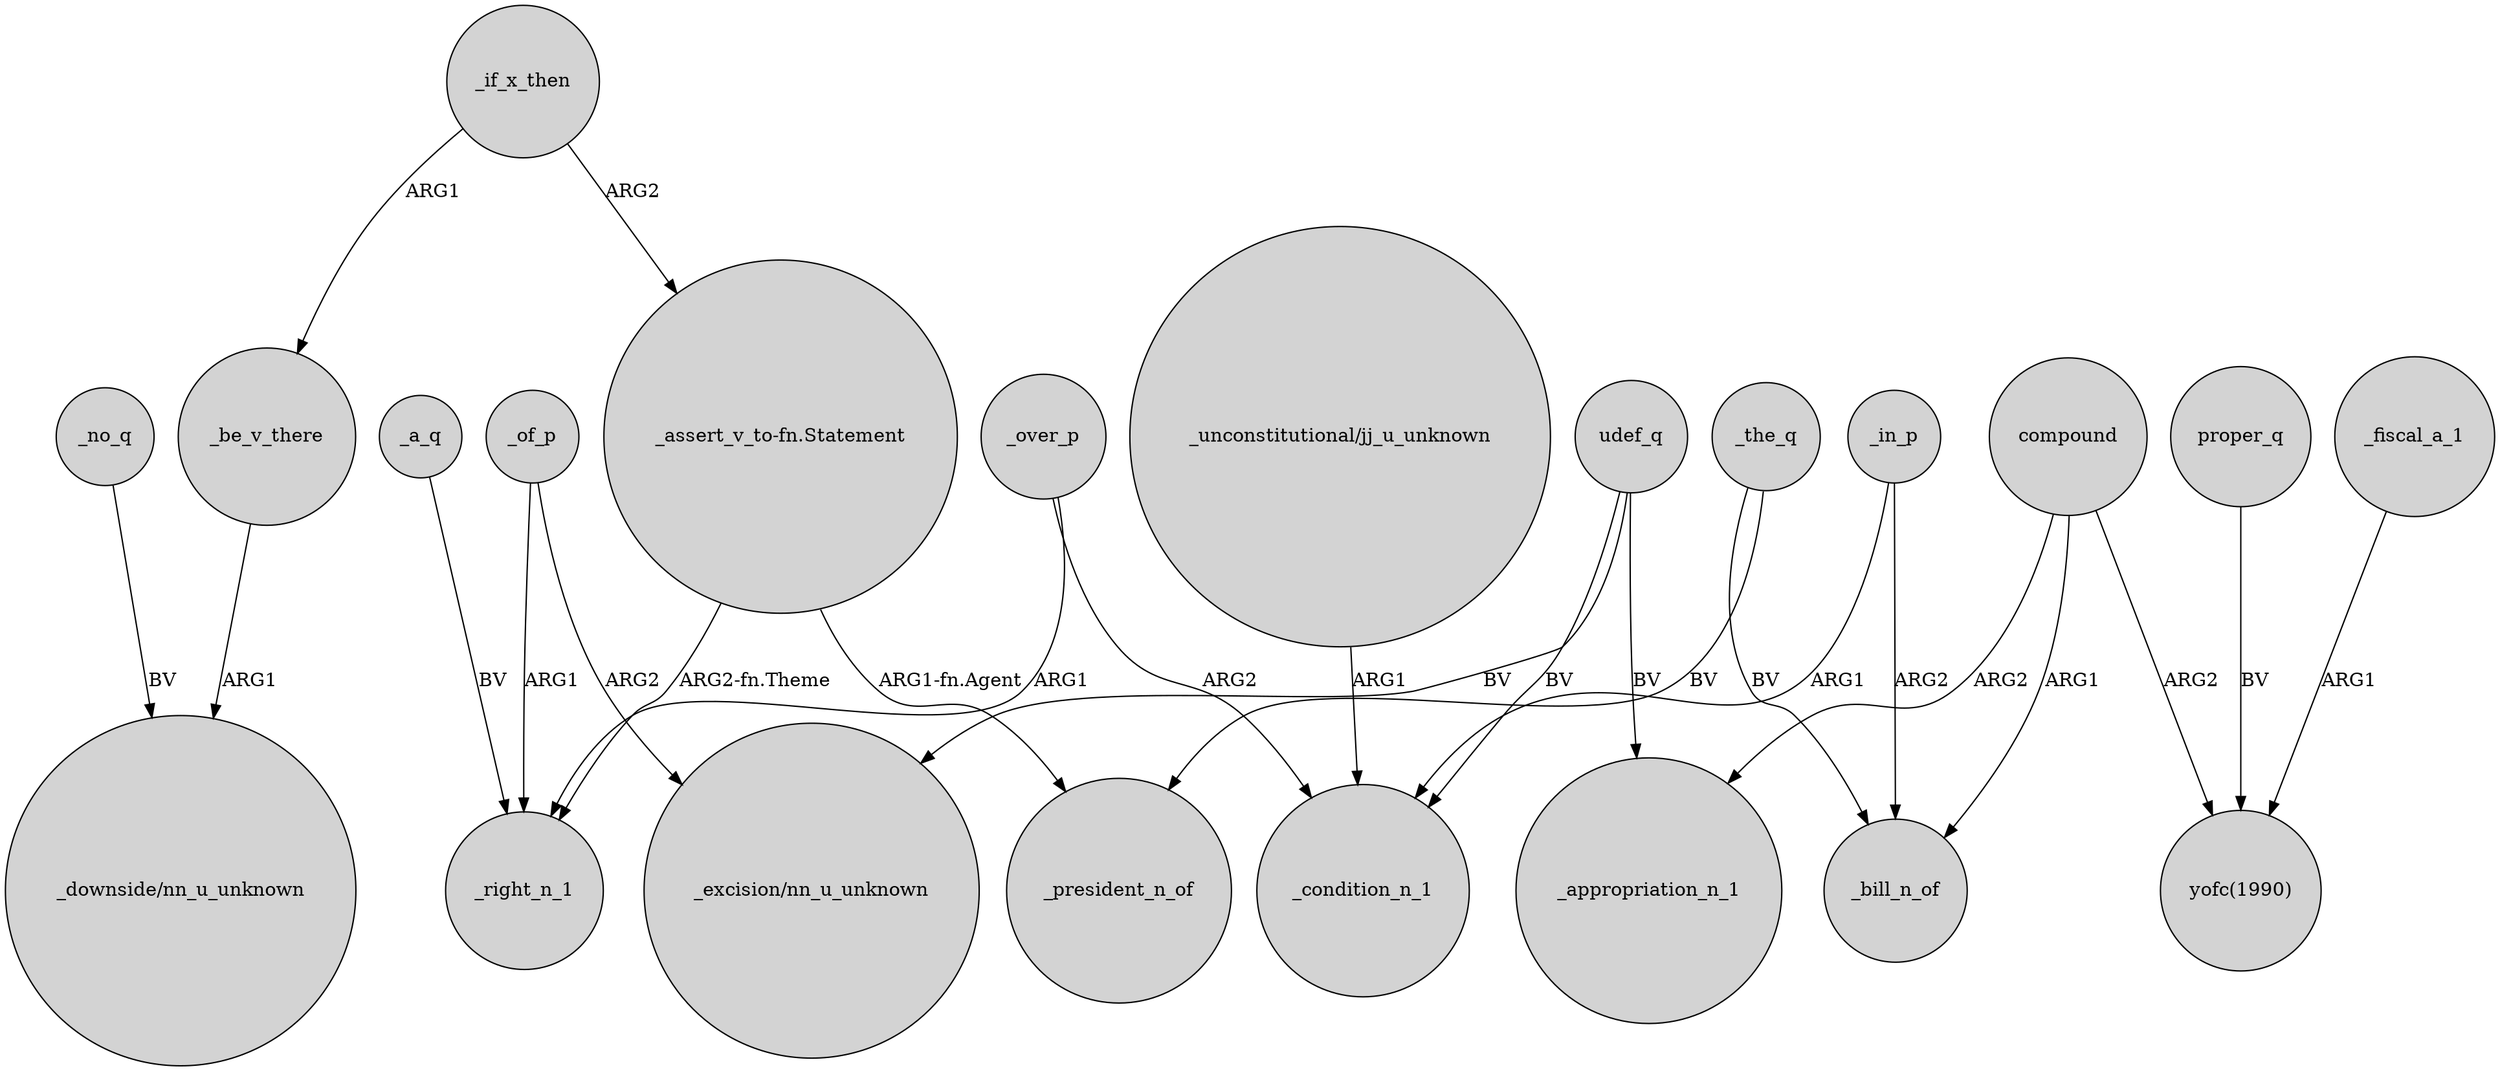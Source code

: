 digraph {
	node [shape=circle style=filled]
	_no_q -> "_downside/nn_u_unknown" [label=BV]
	_the_q -> _bill_n_of [label=BV]
	udef_q -> "_excision/nn_u_unknown" [label=BV]
	compound -> "yofc(1990)" [label=ARG2]
	_if_x_then -> "_assert_v_to-fn.Statement" [label=ARG2]
	compound -> _bill_n_of [label=ARG1]
	_of_p -> "_excision/nn_u_unknown" [label=ARG2]
	"_assert_v_to-fn.Statement" -> _right_n_1 [label="ARG2-fn.Theme"]
	udef_q -> _appropriation_n_1 [label=BV]
	proper_q -> "yofc(1990)" [label=BV]
	_in_p -> _bill_n_of [label=ARG2]
	udef_q -> _condition_n_1 [label=BV]
	_if_x_then -> _be_v_there [label=ARG1]
	_the_q -> _president_n_of [label=BV]
	_over_p -> _condition_n_1 [label=ARG2]
	compound -> _appropriation_n_1 [label=ARG2]
	"_assert_v_to-fn.Statement" -> _president_n_of [label="ARG1-fn.Agent"]
	_of_p -> _right_n_1 [label=ARG1]
	_a_q -> _right_n_1 [label=BV]
	"_unconstitutional/jj_u_unknown" -> _condition_n_1 [label=ARG1]
	_over_p -> _right_n_1 [label=ARG1]
	_be_v_there -> "_downside/nn_u_unknown" [label=ARG1]
	_fiscal_a_1 -> "yofc(1990)" [label=ARG1]
	_in_p -> _condition_n_1 [label=ARG1]
}
